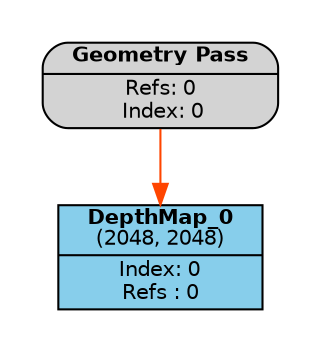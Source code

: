 digraph FrameGraph {
graph [style=invis, rankdir="TB" ordering=out, splines=spline]
node [shape=record, fontname="helvetica", fontsize=10, margin="0.2,0.03"]

P0 [label=<{ {<B>Geometry Pass</B>} | {Refs: 0<BR/> Index: 0} }> style="rounded,filled", fillcolor=lightgray]

R0_1 [label=<{ {<B>DepthMap_0</B><BR/>(2048, 2048)} | {Index: 0<BR/>Refs : 0} }> style=filled, fillcolor=skyblue]

P0 -> { R0_1 } [color=orangered]

R0_1 -> { } [color=olivedrab3]

subgraph cluster_0 {
P0 R0_1 
}

subgraph cluster_imported_resources {
graph [style=dotted, fontname="helvetica", label=< <B>Imported</B> >]

}

}